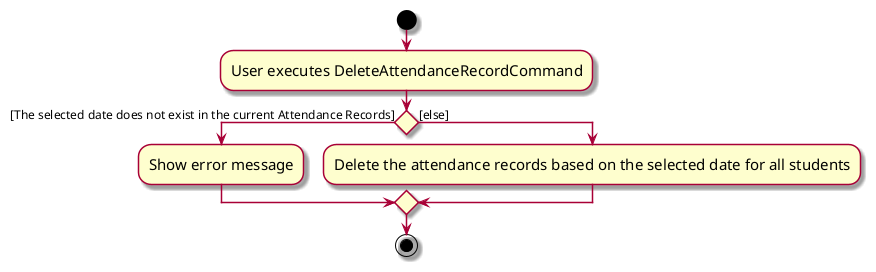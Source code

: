 @startuml
skin rose
skinparam ActivityFontSize 15
skinparam ArrowFontSize 12
start
:User executes DeleteAttendanceRecordCommand;

'Since the beta syntax does not support placing the condition outside the
'diamond we place it as the true branch instead.

if () then ([The selected date does not exist in the current Attendance Records])
    :Show error message;
else ([else])
    :Delete the attendance records based on the selected date for all students;
endif
stop
@enduml
